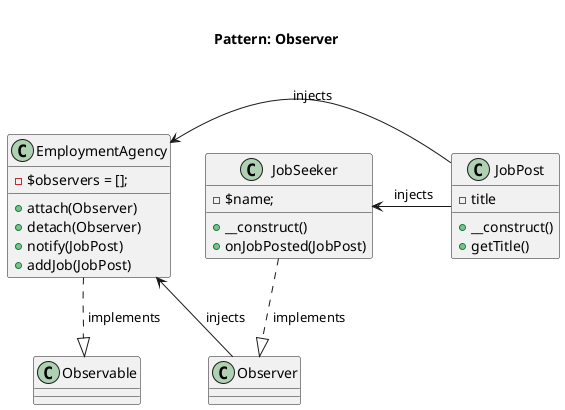 @startuml
	Title <size:20>\nPattern: Observer\n

    class JobPost {
		- title
		+ __construct()
		+ getTitle()
    }

	class JobSeeker {
		- $name;
		+ __construct()
		+ onJobPosted(JobPost)
	}

	class EmploymentAgency {
		- $observers = [];
		+ attach(Observer)
		+ detach(Observer)
		+ notify(JobPost)
		+ addJob(JobPost)
	}

    JobSeeker ..|> Observer: " implements"
    JobPost -left-> JobSeeker: " injects"
    EmploymentAgency ..|> Observable: " implements"
    JobPost -left-> EmploymentAgency: " injects"
    Observer -left-> EmploymentAgency: " injects"

@enduml